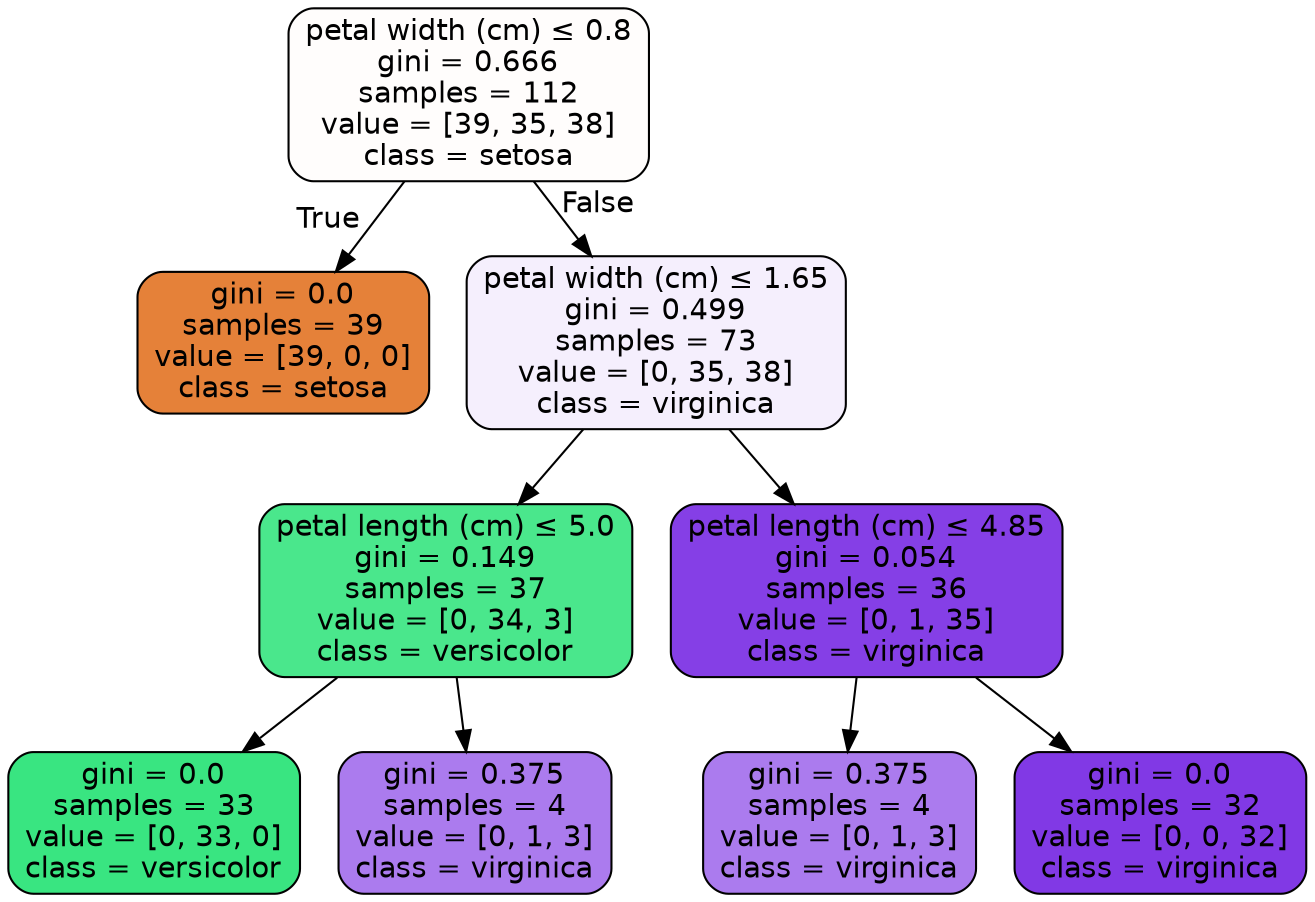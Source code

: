digraph Tree {
node [shape=box, style="filled, rounded", color="black", fontname=helvetica] ;
edge [fontname=helvetica] ;
0 [label=<petal width (cm) &le; 0.8<br/>gini = 0.666<br/>samples = 112<br/>value = [39, 35, 38]<br/>class = setosa>, fillcolor="#fffdfc"] ;
1 [label=<gini = 0.0<br/>samples = 39<br/>value = [39, 0, 0]<br/>class = setosa>, fillcolor="#e58139"] ;
0 -> 1 [labeldistance=2.5, labelangle=45, headlabel="True"] ;
2 [label=<petal width (cm) &le; 1.65<br/>gini = 0.499<br/>samples = 73<br/>value = [0, 35, 38]<br/>class = virginica>, fillcolor="#f5effd"] ;
0 -> 2 [labeldistance=2.5, labelangle=-45, headlabel="False"] ;
3 [label=<petal length (cm) &le; 5.0<br/>gini = 0.149<br/>samples = 37<br/>value = [0, 34, 3]<br/>class = versicolor>, fillcolor="#4ae78c"] ;
2 -> 3 ;
4 [label=<gini = 0.0<br/>samples = 33<br/>value = [0, 33, 0]<br/>class = versicolor>, fillcolor="#39e581"] ;
3 -> 4 ;
5 [label=<gini = 0.375<br/>samples = 4<br/>value = [0, 1, 3]<br/>class = virginica>, fillcolor="#ab7bee"] ;
3 -> 5 ;
6 [label=<petal length (cm) &le; 4.85<br/>gini = 0.054<br/>samples = 36<br/>value = [0, 1, 35]<br/>class = virginica>, fillcolor="#853fe6"] ;
2 -> 6 ;
7 [label=<gini = 0.375<br/>samples = 4<br/>value = [0, 1, 3]<br/>class = virginica>, fillcolor="#ab7bee"] ;
6 -> 7 ;
8 [label=<gini = 0.0<br/>samples = 32<br/>value = [0, 0, 32]<br/>class = virginica>, fillcolor="#8139e5"] ;
6 -> 8 ;
}